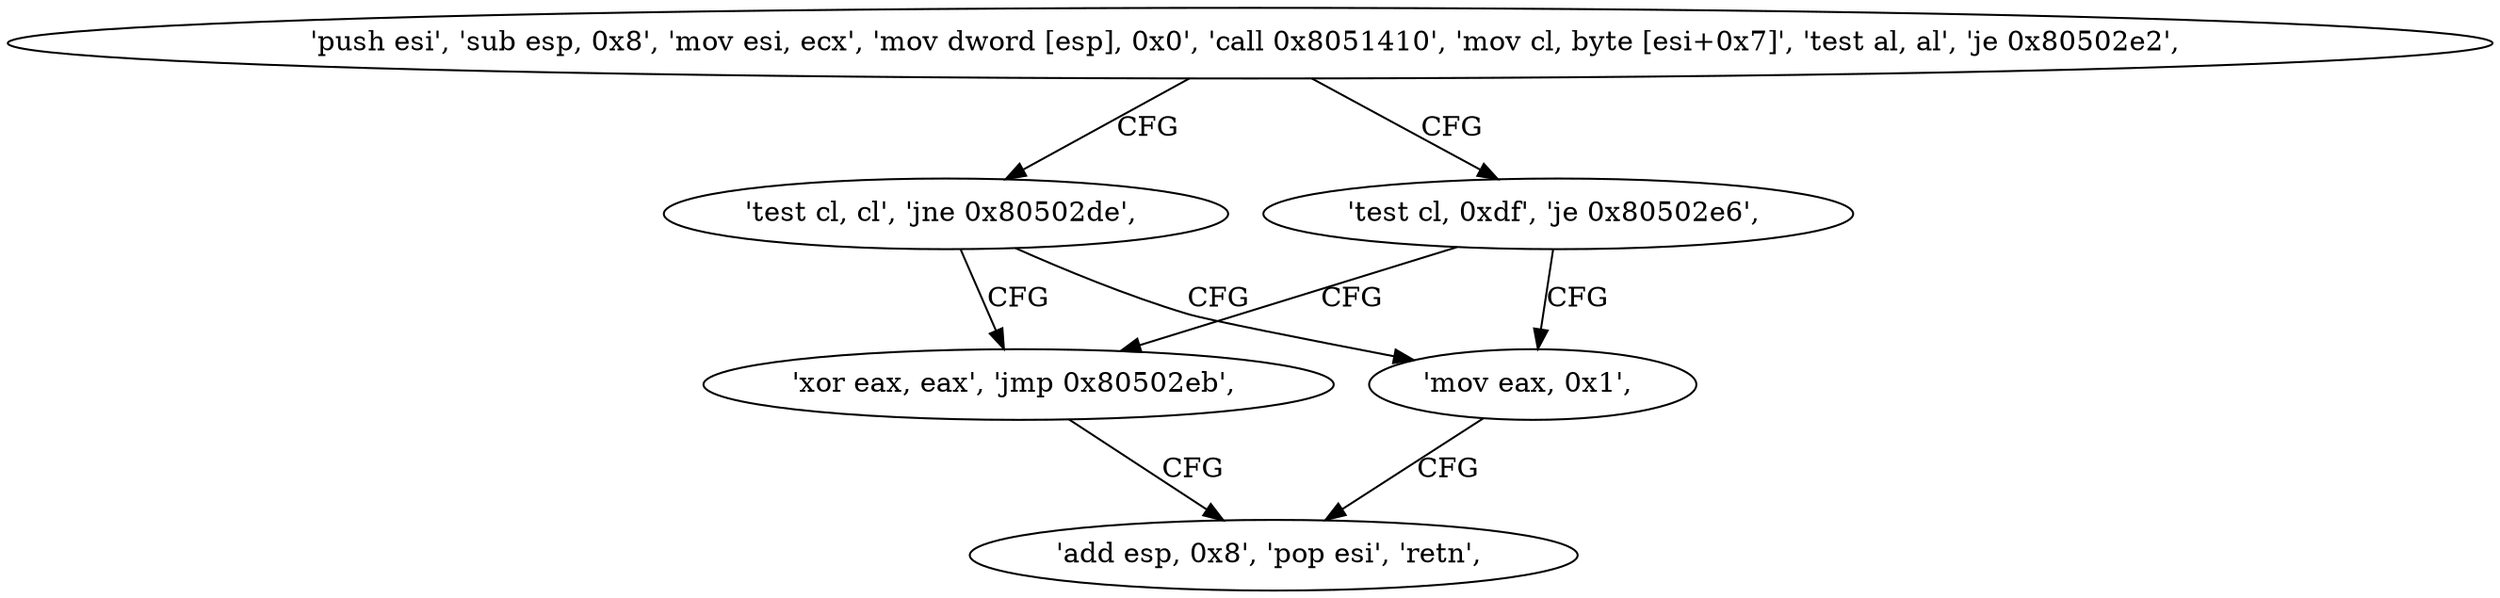 digraph "func" {
"134546112" [label = "'push esi', 'sub esp, 0x8', 'mov esi, ecx', 'mov dword [esp], 0x0', 'call 0x8051410', 'mov cl, byte [esi+0x7]', 'test al, al', 'je 0x80502e2', " ]
"134546146" [label = "'test cl, cl', 'jne 0x80502de', " ]
"134546137" [label = "'test cl, 0xdf', 'je 0x80502e6', " ]
"134546142" [label = "'xor eax, eax', 'jmp 0x80502eb', " ]
"134546150" [label = "'mov eax, 0x1', " ]
"134546155" [label = "'add esp, 0x8', 'pop esi', 'retn', " ]
"134546112" -> "134546146" [ label = "CFG" ]
"134546112" -> "134546137" [ label = "CFG" ]
"134546146" -> "134546142" [ label = "CFG" ]
"134546146" -> "134546150" [ label = "CFG" ]
"134546137" -> "134546150" [ label = "CFG" ]
"134546137" -> "134546142" [ label = "CFG" ]
"134546142" -> "134546155" [ label = "CFG" ]
"134546150" -> "134546155" [ label = "CFG" ]
}
